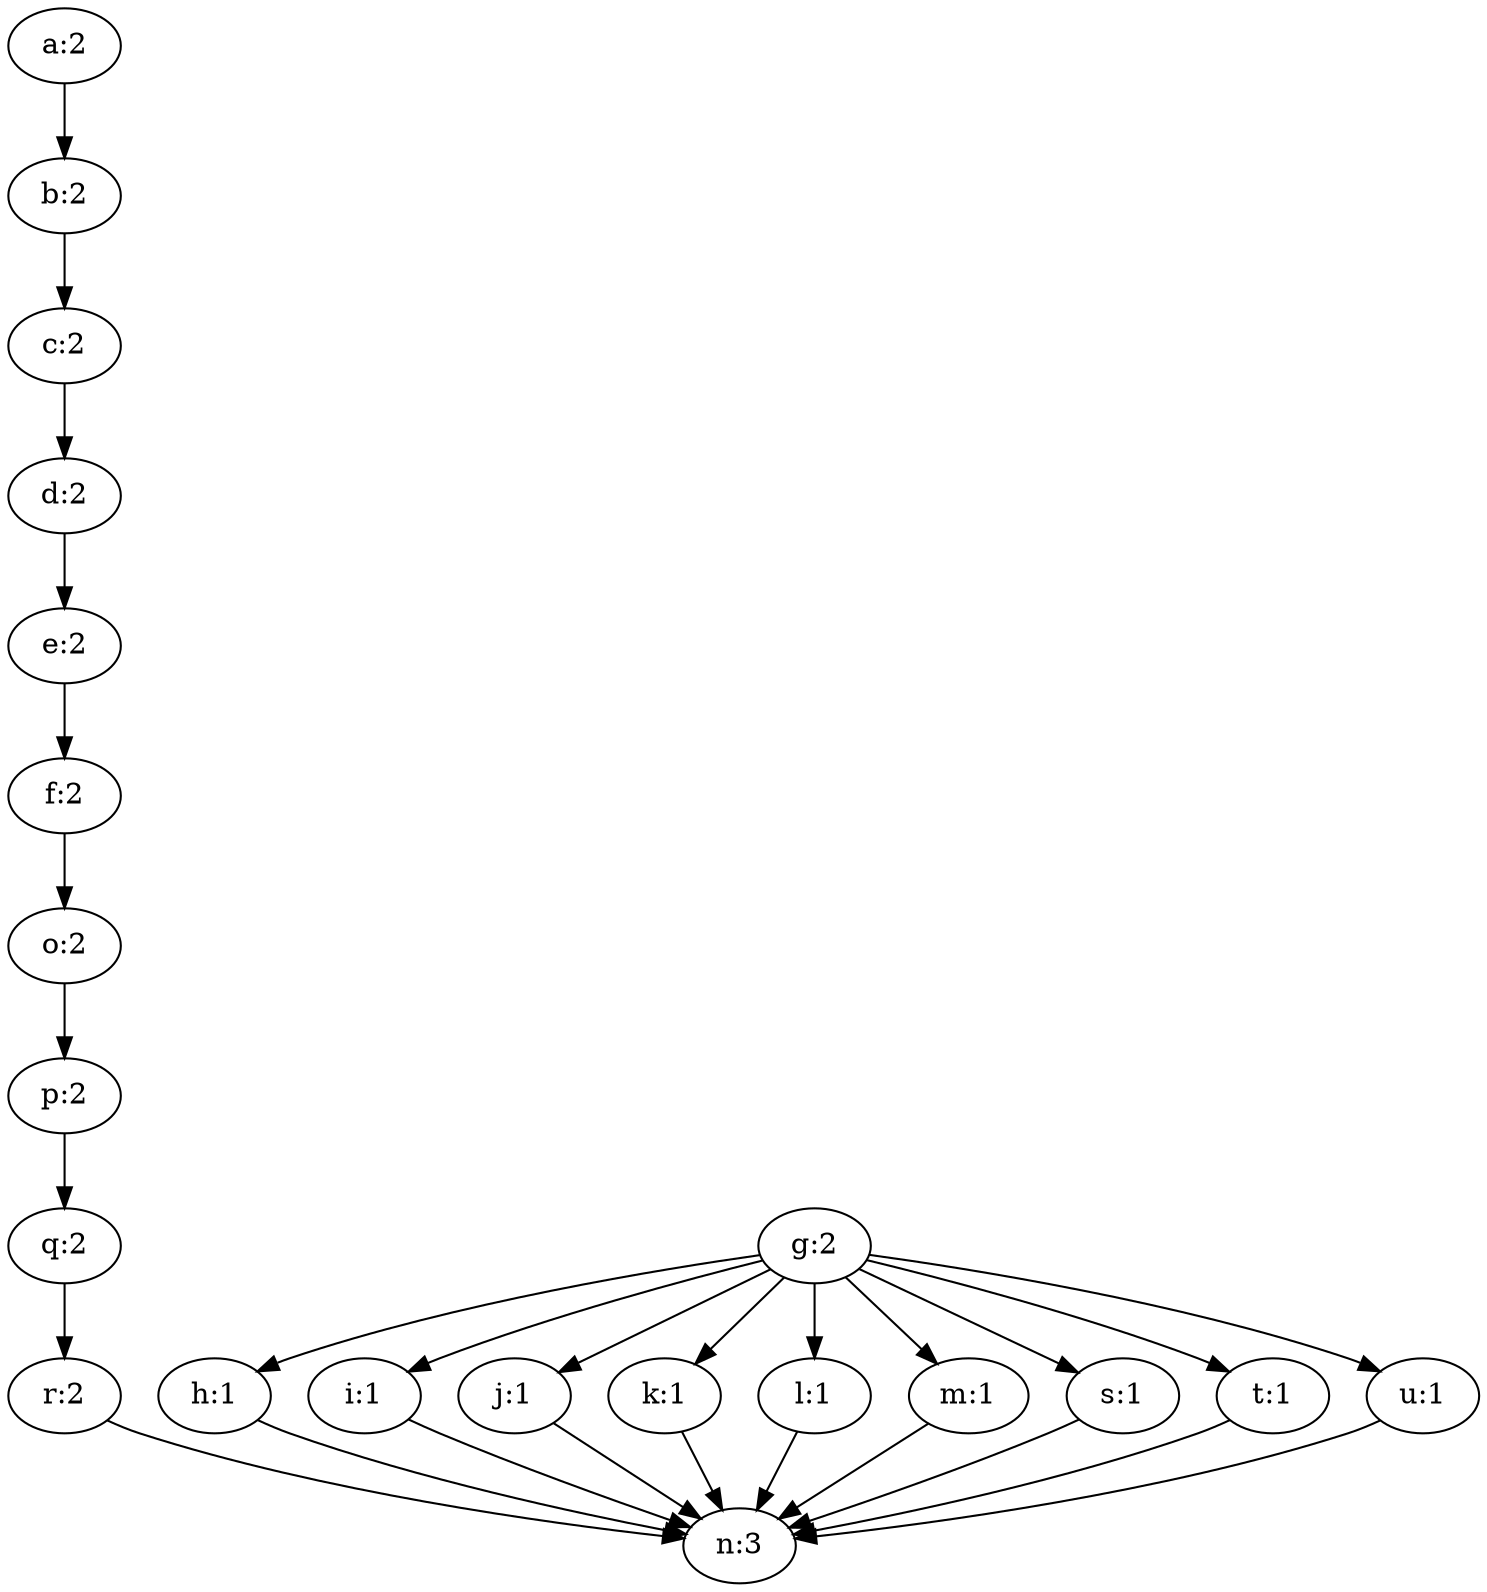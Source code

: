 digraph G {
  a [label="a:2", ];
  b [label="b:2", ];
  c [label="c:2", ];
  d [label="d:2", ];
  e [label="e:2", ];
  f [label="f:2", ];
  o [label="o:2", ];
  p [label="p:2", ];
  q [label="q:2", ];
  r [label="r:2", ];
  g [label="g:2", ];
  h [label="h:1", ];
  i [label="i:1", ];
  j [label="j:1", ];
  k [label="k:1", ];
  l [label="l:1", ];
  m [label="m:1", ];
  s [label="s:1", ];
  t [label="t:1", ];
  u [label="u:1", ];
  n [label="n:3", ];
  
  
  a -> b;
  b -> c;
  c -> d;
  d -> e;
  e -> f;
  f -> o;
  o -> p;
  p -> q;
  q -> r;
  r -> n;
  g -> h;
  g -> i;
  g -> j;
  g -> k;
  g -> l;
  g -> m;
  g -> s;
  g -> t;
  g -> u;
  h -> n;
  i -> n;
  j -> n;
  k -> n;
  l -> n;
  m -> n;
  s -> n;
  t -> n;
  u -> n;
  
  }